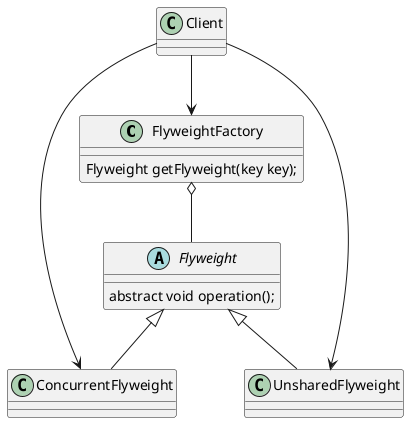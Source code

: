 @startuml
'https://plantuml.com/class-diagram
/'创建享元模式工厂'/
class FlyweightFactory{
    /'根据用户需求返回享元对象'/
    /'内部存在一个共享池'/
    Flyweight getFlyweight(key key);
}
/'享元接口'/
abstract class  Flyweight{
    abstract void operation();
}
/'聚合'/
FlyweightFactory o-- Flyweight
/'客户端'/
class Client{}
/'具体享元'/
class ConcurrentFlyweight{}
class UnsharedFlyweight{}

/'继承/扩展/泛化'/
Flyweight <|-- ConcurrentFlyweight
Flyweight <|-- UnsharedFlyweight

/'依赖'/
Client --> FlyweightFactory
Client --> ConcurrentFlyweight
Client --> UnsharedFlyweight
@enduml